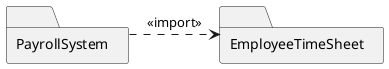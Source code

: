 @startuml
hide circle
allow_mixing
skinparam classAttributeIconSize 0

folder PayrollSystem
folder EmployeeTimeSheet

PayrollSystem.>EmployeeTimeSheet:<<import>>


@enduml
